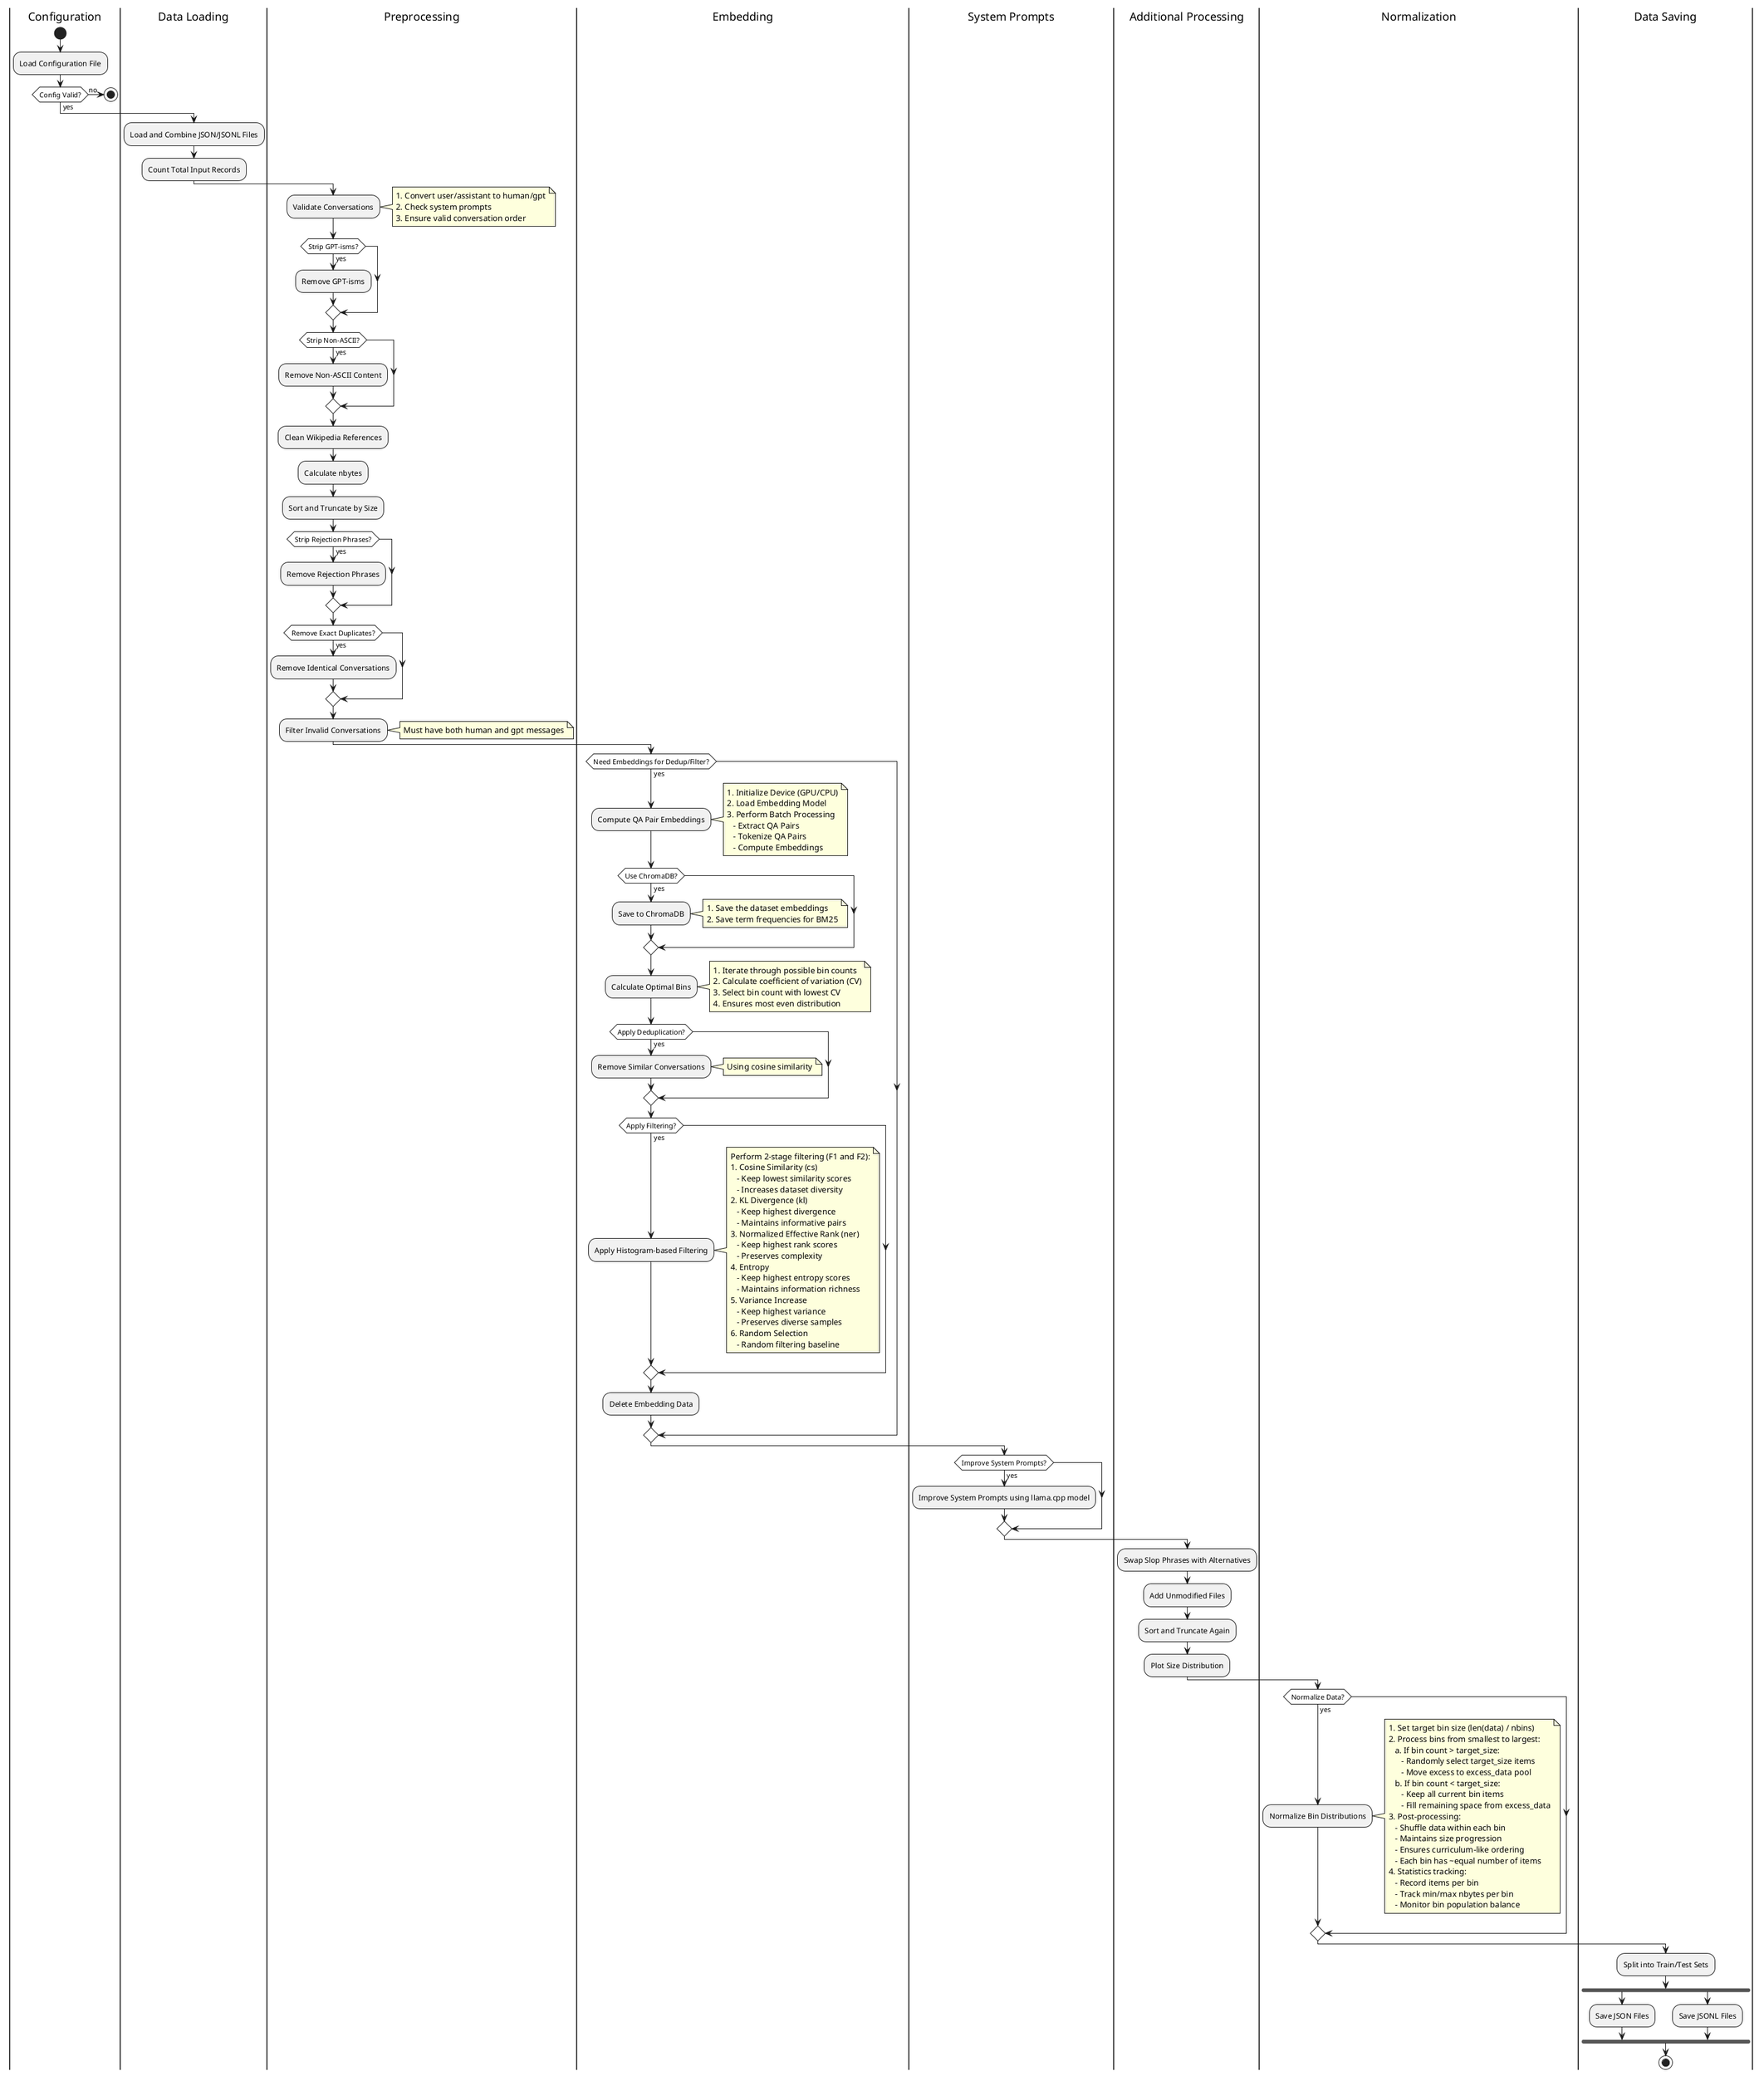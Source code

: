 @startuml
skinparam ActivityShape roundBox
skinparam ActivityBorderThickness 1
skinparam ArrowThickness 1
skinparam ActivityDiamondBorderThickness 1
skinparam ActivityDiamondBackgroundColor white
skinparam NoteBorderThickness 1

|Configuration|
start
:Load Configuration File;
if (Config Valid?) then (yes)
else (no)
  stop
endif

|Data Loading|
:Load and Combine JSON/JSONL Files;
:Count Total Input Records;

|Preprocessing|
:Validate Conversations;
note right
  1. Convert user/assistant to human/gpt
  2. Check system prompts
  3. Ensure valid conversation order
endnote

if (Strip GPT-isms?) then (yes)
  :Remove GPT-isms;
endif

if (Strip Non-ASCII?) then (yes)
  :Remove Non-ASCII Content;
endif

:Clean Wikipedia References;

:Calculate nbytes;
:Sort and Truncate by Size;

if (Strip Rejection Phrases?) then (yes)
  :Remove Rejection Phrases;
endif

if (Remove Exact Duplicates?) then (yes)
  :Remove Identical Conversations;
endif

:Filter Invalid Conversations;
note right: Must have both human and gpt messages

|Embedding|
if (Need Embeddings for Dedup/Filter?) then (yes)
  :Compute QA Pair Embeddings;
  note right
  1. Initialize Device (GPU/CPU)
  2. Load Embedding Model
  3. Perform Batch Processing
     - Extract QA Pairs
     - Tokenize QA Pairs
     - Compute Embeddings
  end note
  
  if (Use ChromaDB?) then (yes)
    :Save to ChromaDB;
    note right
      1. Save the dataset embeddings 
      2. Save term frequencies for BM25
    end note
  endif
  
  :Calculate Optimal Bins;
  note right
    1. Iterate through possible bin counts
    2. Calculate coefficient of variation (CV)
    3. Select bin count with lowest CV
    4. Ensures most even distribution
  end note
  
  if (Apply Deduplication?) then (yes)
    :Remove Similar Conversations;
    note right: Using cosine similarity
  endif
  
  if (Apply Filtering?) then (yes)
    :Apply Histogram-based Filtering;
    note right
      Perform 2-stage filtering (F1 and F2):
      1. Cosine Similarity (cs)
         - Keep lowest similarity scores
         - Increases dataset diversity
      2. KL Divergence (kl)
         - Keep highest divergence
         - Maintains informative pairs
      3. Normalized Effective Rank (ner)
         - Keep highest rank scores
         - Preserves complexity
      4. Entropy
         - Keep highest entropy scores
         - Maintains information richness
      5. Variance Increase
         - Keep highest variance
         - Preserves diverse samples
      6. Random Selection
         - Random filtering baseline
    end note
  endif
  
  :Delete Embedding Data;
endif

|System Prompts|
if (Improve System Prompts?) then (yes)
  :Improve System Prompts using llama.cpp model;
endif

|Additional Processing|
:Swap Slop Phrases with Alternatives;
:Add Unmodified Files;
:Sort and Truncate Again;
:Plot Size Distribution;

|Normalization|
if (Normalize Data?) then (yes)
  :Normalize Bin Distributions;
  note right
    1. Set target bin size (len(data) / nbins)
    2. Process bins from smallest to largest:
       a. If bin count > target_size:
          - Randomly select target_size items
          - Move excess to excess_data pool
       b. If bin count < target_size:
          - Keep all current bin items
          - Fill remaining space from excess_data
    3. Post-processing:
       - Shuffle data within each bin
       - Maintains size progression
       - Ensures curriculum-like ordering
       - Each bin has ~equal number of items
    4. Statistics tracking:
       - Record items per bin
       - Track min/max nbytes per bin
       - Monitor bin population balance
  end note
endif

|Data Saving|
:Split into Train/Test Sets;
fork
  :Save JSON Files;
fork again
  :Save JSONL Files;
end fork

stop
@enduml